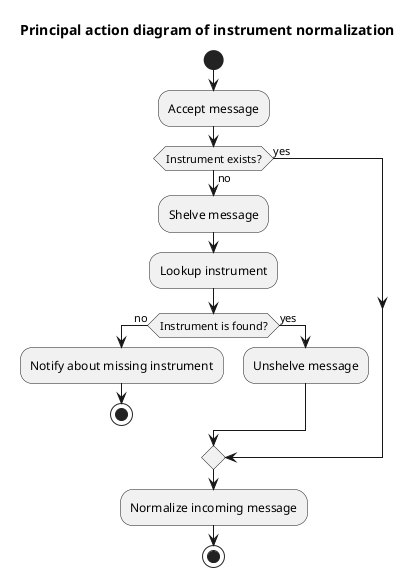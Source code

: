 @startuml
title Principal action diagram of instrument normalization
start
:Accept message;
if (Instrument exists?) then (no)
    :Shelve message;
    :Lookup instrument;
    if (Instrument is found?) then (no)
        :Notify about missing instrument;
        STOP
    else (yes)
        :Unshelve message; 
    endif 
else (yes)    
endif
:Normalize incoming message;
STOP
@enduml